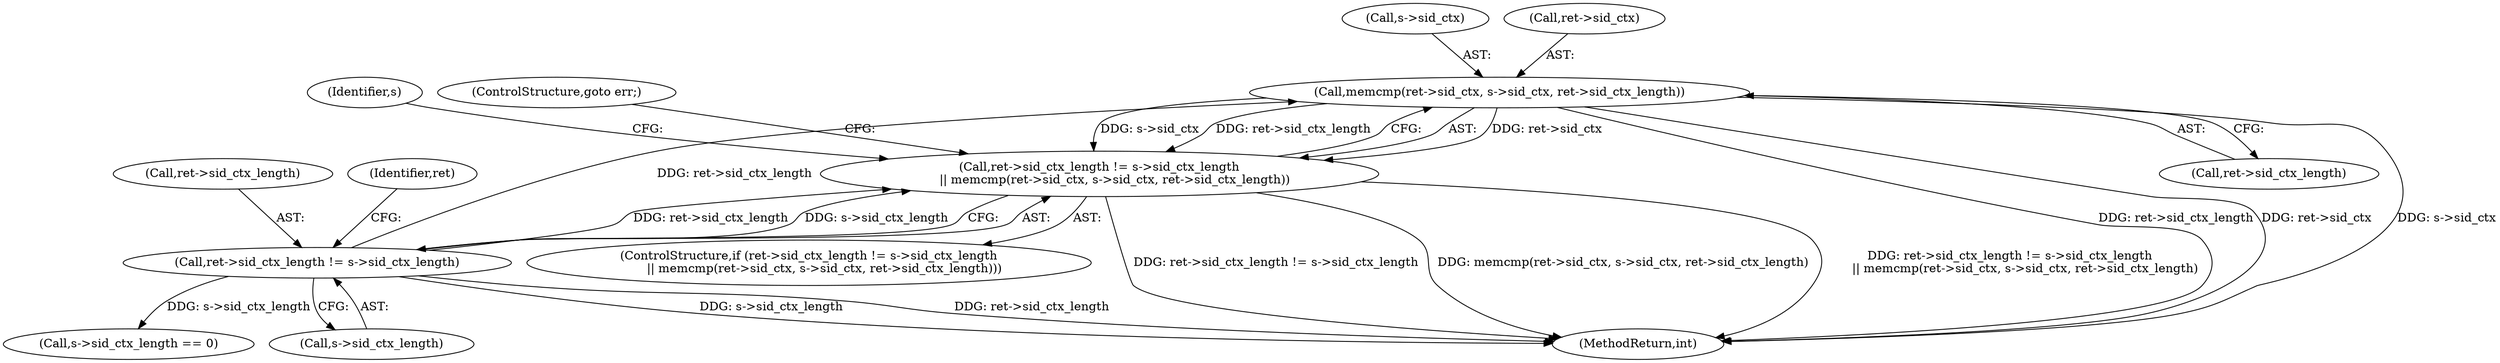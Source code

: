 digraph "0_openssl_a004e72b95835136d3f1ea90517f706c24c03da7_0@API" {
"1000337" [label="(Call,memcmp(ret->sid_ctx, s->sid_ctx, ret->sid_ctx_length))"];
"1000330" [label="(Call,ret->sid_ctx_length != s->sid_ctx_length)"];
"1000329" [label="(Call,ret->sid_ctx_length != s->sid_ctx_length\n        || memcmp(ret->sid_ctx, s->sid_ctx, ret->sid_ctx_length))"];
"1000341" [label="(Call,s->sid_ctx)"];
"1000353" [label="(Identifier,s)"];
"1000330" [label="(Call,ret->sid_ctx_length != s->sid_ctx_length)"];
"1000328" [label="(ControlStructure,if (ret->sid_ctx_length != s->sid_ctx_length\n        || memcmp(ret->sid_ctx, s->sid_ctx, ret->sid_ctx_length)))"];
"1000337" [label="(Call,memcmp(ret->sid_ctx, s->sid_ctx, ret->sid_ctx_length))"];
"1000334" [label="(Call,s->sid_ctx_length)"];
"1000331" [label="(Call,ret->sid_ctx_length)"];
"1000339" [label="(Identifier,ret)"];
"1000344" [label="(Call,ret->sid_ctx_length)"];
"1000338" [label="(Call,ret->sid_ctx)"];
"1000516" [label="(MethodReturn,int)"];
"1000356" [label="(Call,s->sid_ctx_length == 0)"];
"1000329" [label="(Call,ret->sid_ctx_length != s->sid_ctx_length\n        || memcmp(ret->sid_ctx, s->sid_ctx, ret->sid_ctx_length))"];
"1000348" [label="(ControlStructure,goto err;)"];
"1000337" -> "1000329"  [label="AST: "];
"1000337" -> "1000344"  [label="CFG: "];
"1000338" -> "1000337"  [label="AST: "];
"1000341" -> "1000337"  [label="AST: "];
"1000344" -> "1000337"  [label="AST: "];
"1000329" -> "1000337"  [label="CFG: "];
"1000337" -> "1000516"  [label="DDG: ret->sid_ctx_length"];
"1000337" -> "1000516"  [label="DDG: ret->sid_ctx"];
"1000337" -> "1000516"  [label="DDG: s->sid_ctx"];
"1000337" -> "1000329"  [label="DDG: ret->sid_ctx"];
"1000337" -> "1000329"  [label="DDG: s->sid_ctx"];
"1000337" -> "1000329"  [label="DDG: ret->sid_ctx_length"];
"1000330" -> "1000337"  [label="DDG: ret->sid_ctx_length"];
"1000330" -> "1000329"  [label="AST: "];
"1000330" -> "1000334"  [label="CFG: "];
"1000331" -> "1000330"  [label="AST: "];
"1000334" -> "1000330"  [label="AST: "];
"1000339" -> "1000330"  [label="CFG: "];
"1000329" -> "1000330"  [label="CFG: "];
"1000330" -> "1000516"  [label="DDG: s->sid_ctx_length"];
"1000330" -> "1000516"  [label="DDG: ret->sid_ctx_length"];
"1000330" -> "1000329"  [label="DDG: ret->sid_ctx_length"];
"1000330" -> "1000329"  [label="DDG: s->sid_ctx_length"];
"1000330" -> "1000356"  [label="DDG: s->sid_ctx_length"];
"1000329" -> "1000328"  [label="AST: "];
"1000348" -> "1000329"  [label="CFG: "];
"1000353" -> "1000329"  [label="CFG: "];
"1000329" -> "1000516"  [label="DDG: ret->sid_ctx_length != s->sid_ctx_length\n        || memcmp(ret->sid_ctx, s->sid_ctx, ret->sid_ctx_length)"];
"1000329" -> "1000516"  [label="DDG: ret->sid_ctx_length != s->sid_ctx_length"];
"1000329" -> "1000516"  [label="DDG: memcmp(ret->sid_ctx, s->sid_ctx, ret->sid_ctx_length)"];
}
